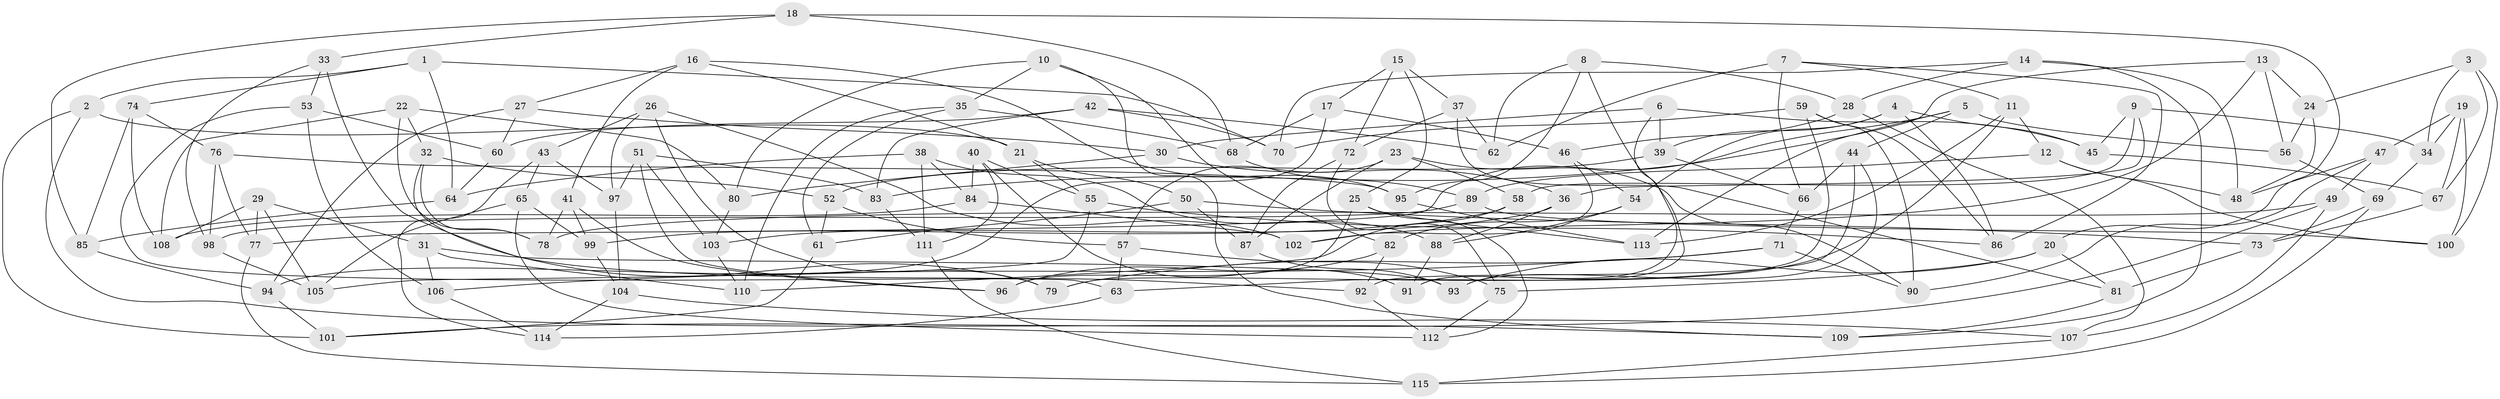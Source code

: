// coarse degree distribution, {4: 0.3835616438356164, 6: 0.4794520547945205, 5: 0.0958904109589041, 3: 0.0410958904109589}
// Generated by graph-tools (version 1.1) at 2025/52/02/27/25 19:52:27]
// undirected, 115 vertices, 230 edges
graph export_dot {
graph [start="1"]
  node [color=gray90,style=filled];
  1;
  2;
  3;
  4;
  5;
  6;
  7;
  8;
  9;
  10;
  11;
  12;
  13;
  14;
  15;
  16;
  17;
  18;
  19;
  20;
  21;
  22;
  23;
  24;
  25;
  26;
  27;
  28;
  29;
  30;
  31;
  32;
  33;
  34;
  35;
  36;
  37;
  38;
  39;
  40;
  41;
  42;
  43;
  44;
  45;
  46;
  47;
  48;
  49;
  50;
  51;
  52;
  53;
  54;
  55;
  56;
  57;
  58;
  59;
  60;
  61;
  62;
  63;
  64;
  65;
  66;
  67;
  68;
  69;
  70;
  71;
  72;
  73;
  74;
  75;
  76;
  77;
  78;
  79;
  80;
  81;
  82;
  83;
  84;
  85;
  86;
  87;
  88;
  89;
  90;
  91;
  92;
  93;
  94;
  95;
  96;
  97;
  98;
  99;
  100;
  101;
  102;
  103;
  104;
  105;
  106;
  107;
  108;
  109;
  110;
  111;
  112;
  113;
  114;
  115;
  1 -- 64;
  1 -- 74;
  1 -- 70;
  1 -- 2;
  2 -- 21;
  2 -- 101;
  2 -- 109;
  3 -- 100;
  3 -- 24;
  3 -- 67;
  3 -- 34;
  4 -- 39;
  4 -- 45;
  4 -- 86;
  4 -- 54;
  5 -- 113;
  5 -- 77;
  5 -- 56;
  5 -- 44;
  6 -- 39;
  6 -- 45;
  6 -- 91;
  6 -- 30;
  7 -- 62;
  7 -- 86;
  7 -- 66;
  7 -- 11;
  8 -- 28;
  8 -- 91;
  8 -- 95;
  8 -- 62;
  9 -- 58;
  9 -- 36;
  9 -- 45;
  9 -- 34;
  10 -- 35;
  10 -- 80;
  10 -- 82;
  10 -- 109;
  11 -- 63;
  11 -- 12;
  11 -- 113;
  12 -- 89;
  12 -- 100;
  12 -- 48;
  13 -- 24;
  13 -- 102;
  13 -- 56;
  13 -- 83;
  14 -- 28;
  14 -- 48;
  14 -- 70;
  14 -- 109;
  15 -- 37;
  15 -- 25;
  15 -- 72;
  15 -- 17;
  16 -- 41;
  16 -- 21;
  16 -- 95;
  16 -- 27;
  17 -- 94;
  17 -- 46;
  17 -- 68;
  18 -- 20;
  18 -- 85;
  18 -- 33;
  18 -- 68;
  19 -- 47;
  19 -- 100;
  19 -- 67;
  19 -- 34;
  20 -- 93;
  20 -- 81;
  20 -- 75;
  21 -- 50;
  21 -- 55;
  22 -- 78;
  22 -- 32;
  22 -- 108;
  22 -- 80;
  23 -- 57;
  23 -- 90;
  23 -- 87;
  23 -- 58;
  24 -- 56;
  24 -- 48;
  25 -- 113;
  25 -- 96;
  25 -- 112;
  26 -- 43;
  26 -- 97;
  26 -- 79;
  26 -- 102;
  27 -- 60;
  27 -- 94;
  27 -- 30;
  28 -- 46;
  28 -- 107;
  29 -- 31;
  29 -- 77;
  29 -- 108;
  29 -- 105;
  30 -- 36;
  30 -- 80;
  31 -- 110;
  31 -- 106;
  31 -- 93;
  32 -- 78;
  32 -- 79;
  32 -- 52;
  33 -- 53;
  33 -- 92;
  33 -- 98;
  34 -- 69;
  35 -- 61;
  35 -- 110;
  35 -- 68;
  36 -- 103;
  36 -- 88;
  37 -- 81;
  37 -- 62;
  37 -- 72;
  38 -- 111;
  38 -- 64;
  38 -- 84;
  38 -- 88;
  39 -- 66;
  39 -- 52;
  40 -- 84;
  40 -- 55;
  40 -- 111;
  40 -- 91;
  41 -- 96;
  41 -- 78;
  41 -- 99;
  42 -- 70;
  42 -- 83;
  42 -- 62;
  42 -- 60;
  43 -- 65;
  43 -- 97;
  43 -- 114;
  44 -- 93;
  44 -- 66;
  44 -- 92;
  45 -- 67;
  46 -- 54;
  46 -- 102;
  47 -- 90;
  47 -- 49;
  47 -- 48;
  49 -- 101;
  49 -- 78;
  49 -- 107;
  50 -- 73;
  50 -- 61;
  50 -- 87;
  51 -- 97;
  51 -- 103;
  51 -- 83;
  51 -- 96;
  52 -- 57;
  52 -- 61;
  53 -- 63;
  53 -- 60;
  53 -- 106;
  54 -- 82;
  54 -- 88;
  55 -- 86;
  55 -- 105;
  56 -- 69;
  57 -- 75;
  57 -- 63;
  58 -- 99;
  58 -- 110;
  59 -- 70;
  59 -- 79;
  59 -- 90;
  59 -- 86;
  60 -- 64;
  61 -- 101;
  63 -- 114;
  64 -- 85;
  65 -- 112;
  65 -- 99;
  65 -- 105;
  66 -- 71;
  67 -- 73;
  68 -- 89;
  69 -- 73;
  69 -- 115;
  71 -- 90;
  71 -- 79;
  71 -- 106;
  72 -- 87;
  72 -- 75;
  73 -- 81;
  74 -- 108;
  74 -- 85;
  74 -- 76;
  75 -- 112;
  76 -- 98;
  76 -- 77;
  76 -- 95;
  77 -- 115;
  80 -- 103;
  81 -- 109;
  82 -- 96;
  82 -- 92;
  83 -- 111;
  84 -- 102;
  84 -- 108;
  85 -- 94;
  87 -- 93;
  88 -- 91;
  89 -- 98;
  89 -- 100;
  92 -- 112;
  94 -- 101;
  95 -- 113;
  97 -- 104;
  98 -- 105;
  99 -- 104;
  103 -- 110;
  104 -- 107;
  104 -- 114;
  106 -- 114;
  107 -- 115;
  111 -- 115;
}
